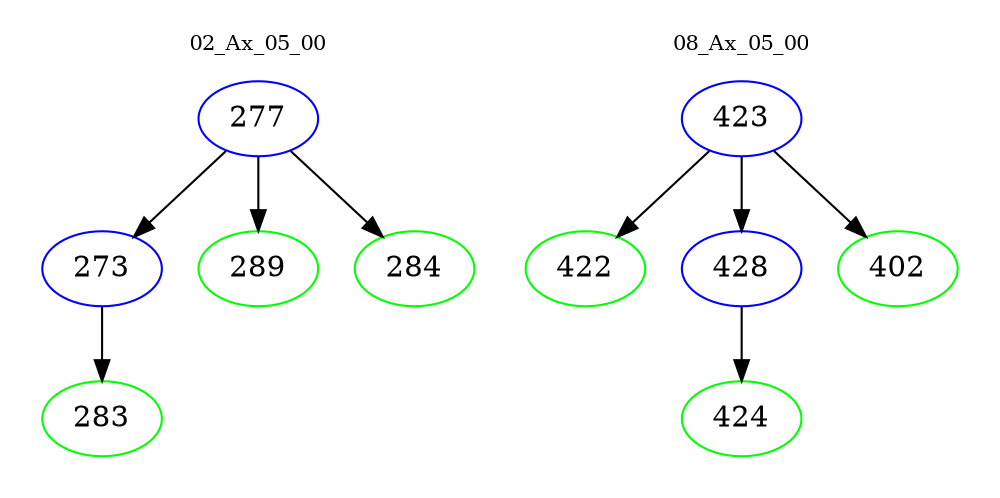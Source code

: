 digraph{
subgraph cluster_0 {
color = white
label = "02_Ax_05_00";
fontsize=10;
T0_277 [label="277", color="blue"]
T0_277 -> T0_273 [color="black"]
T0_273 [label="273", color="blue"]
T0_273 -> T0_283 [color="black"]
T0_283 [label="283", color="green"]
T0_277 -> T0_289 [color="black"]
T0_289 [label="289", color="green"]
T0_277 -> T0_284 [color="black"]
T0_284 [label="284", color="green"]
}
subgraph cluster_1 {
color = white
label = "08_Ax_05_00";
fontsize=10;
T1_423 [label="423", color="blue"]
T1_423 -> T1_422 [color="black"]
T1_422 [label="422", color="green"]
T1_423 -> T1_428 [color="black"]
T1_428 [label="428", color="blue"]
T1_428 -> T1_424 [color="black"]
T1_424 [label="424", color="green"]
T1_423 -> T1_402 [color="black"]
T1_402 [label="402", color="green"]
}
}
